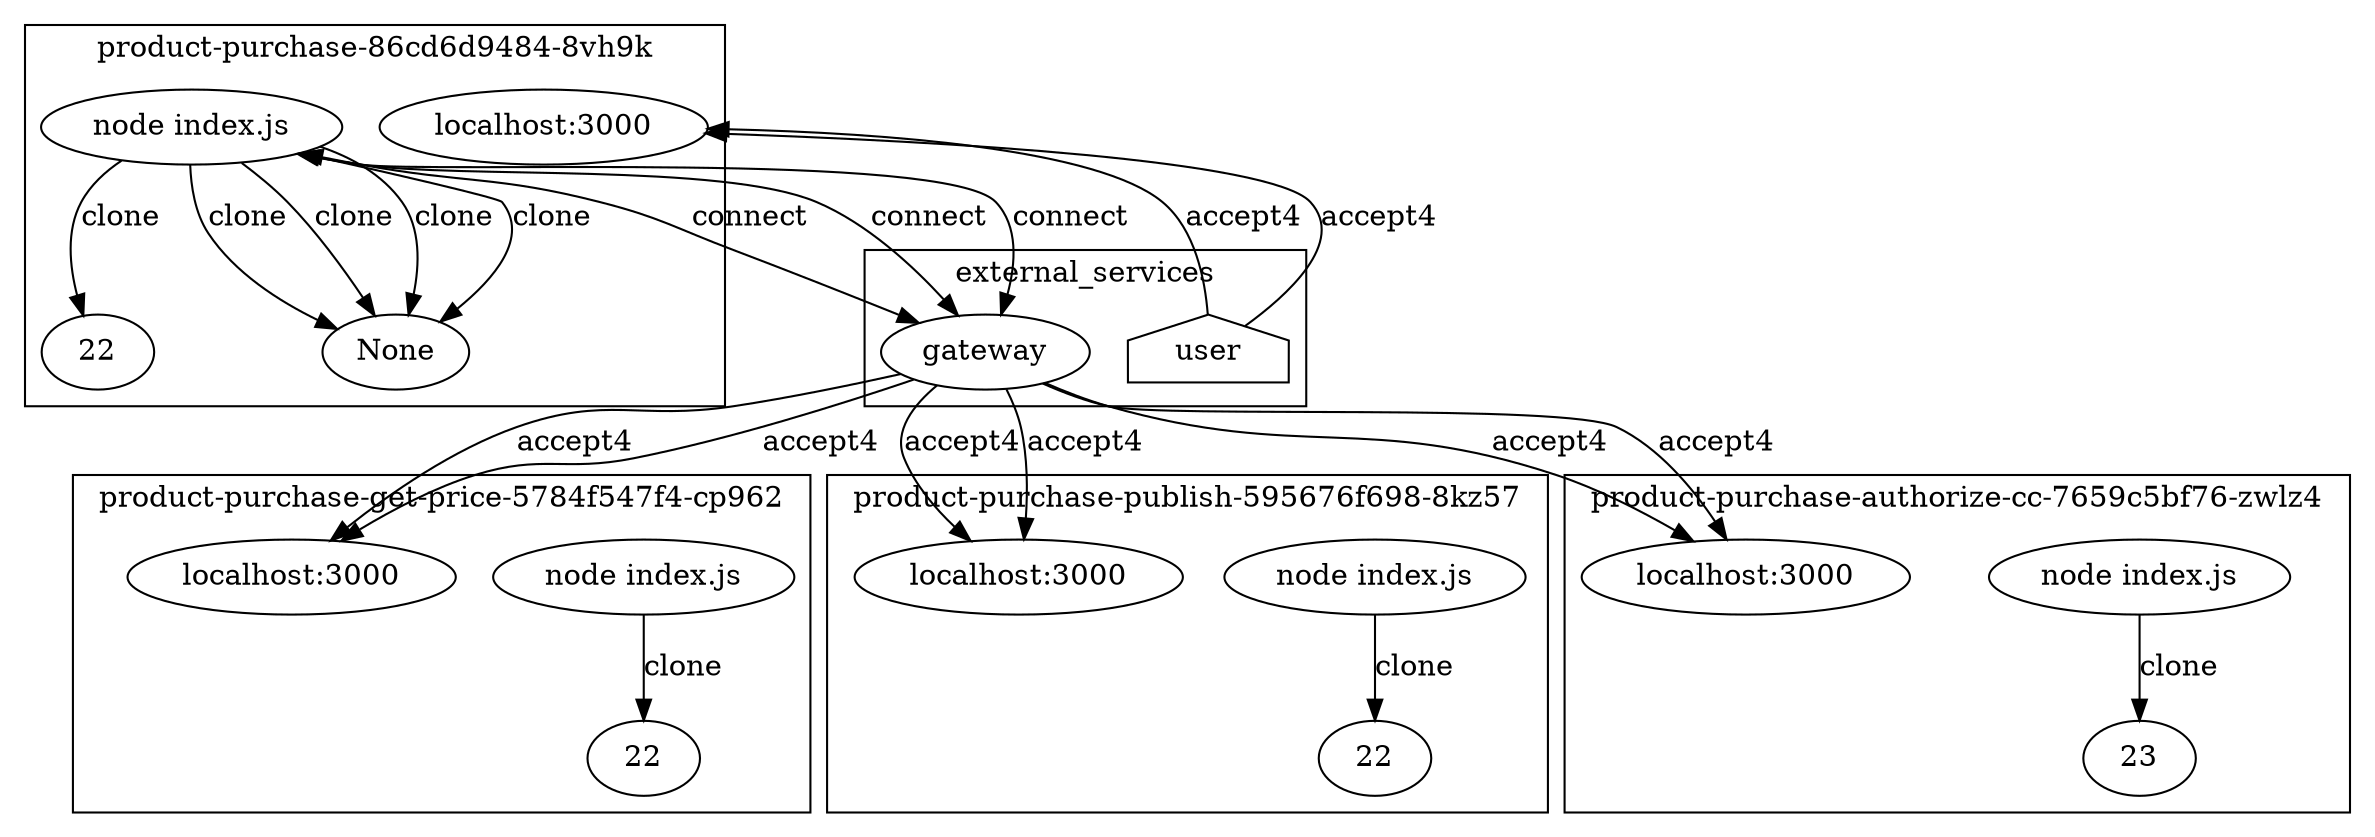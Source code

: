digraph G {
	subgraph "cluster_ product-purchase-get-price-5784f547f4-cp962 " {
		label=" product-purchase-get-price-5784f547f4-cp962 "
		89848 [label="node index.js"]
		89848 -> 89949 [label=clone]
		"product-purchase-get-price_localhost_3000" [label="localhost:3000"]
		"product-purchase-get-price_localhost_3000" [label="localhost:3000"]
		89949 [label=22]
	}
	subgraph "cluster_ product-purchase-publish-595676f698-8kz57 " {
		label=" product-purchase-publish-595676f698-8kz57 "
		90660 [label="node index.js"]
		90660 -> 90792 [label=clone]
		"product-purchase-publish_localhost_3000" [label="localhost:3000"]
		"product-purchase-publish_localhost_3000" [label="localhost:3000"]
		90792 [label=22]
	}
	subgraph "cluster_ product-purchase-authorize-cc-7659c5bf76-zwlz4 " {
		label=" product-purchase-authorize-cc-7659c5bf76-zwlz4 "
		91886 [label="node index.js"]
		91886 -> 92038 [label=clone]
		"product-purchase-authorize-cc_localhost_3000" [label="localhost:3000"]
		"product-purchase-authorize-cc_localhost_3000" [label="localhost:3000"]
		92038 [label=23]
	}
	subgraph "cluster_ product-purchase-86cd6d9484-8vh9k " {
		label=" product-purchase-86cd6d9484-8vh9k "
		93123 [label="node index.js"]
		93123 -> 94590 [label=clone]
		"product-purchase_localhost_3000" [label="localhost:3000"]
		"product-purchase_localhost_3000" [label="localhost:3000"]
		93123 -> None [label=clone]
		93123 -> None [label=clone]
		93123 -> None [label=clone]
		93123 -> None [label=clone]
		94590 [label=22]
	}
	subgraph cluster_services {
		label=external_services
		user [shape=house]
		"10.107.89.58_8080" -> "product-purchase-get-price_localhost_3000" [label=accept4]
		"10.107.89.58_8080" -> "product-purchase-get-price_localhost_3000" [label=accept4]
		"10.107.89.58_8080" -> "product-purchase-publish_localhost_3000" [label=accept4]
		"10.107.89.58_8080" -> "product-purchase-publish_localhost_3000" [label=accept4]
		"10.107.89.58_8080" -> "product-purchase-authorize-cc_localhost_3000" [label=accept4]
		"10.107.89.58_8080" -> "product-purchase-authorize-cc_localhost_3000" [label=accept4]
		user -> "product-purchase_localhost_3000" [label=accept4]
		user -> "product-purchase_localhost_3000" [label=accept4]
		"10.107.89.58_8080" [label=gateway]
		93123 -> "10.107.89.58_8080" [label=connect dir=both]
		"10.107.89.58_8080" [label=gateway]
		93123 -> "10.107.89.58_8080" [label=connect dir=both]
		"10.107.89.58_8080" [label=gateway]
		93123 -> "10.107.89.58_8080" [label=connect dir=both]
	}
}
